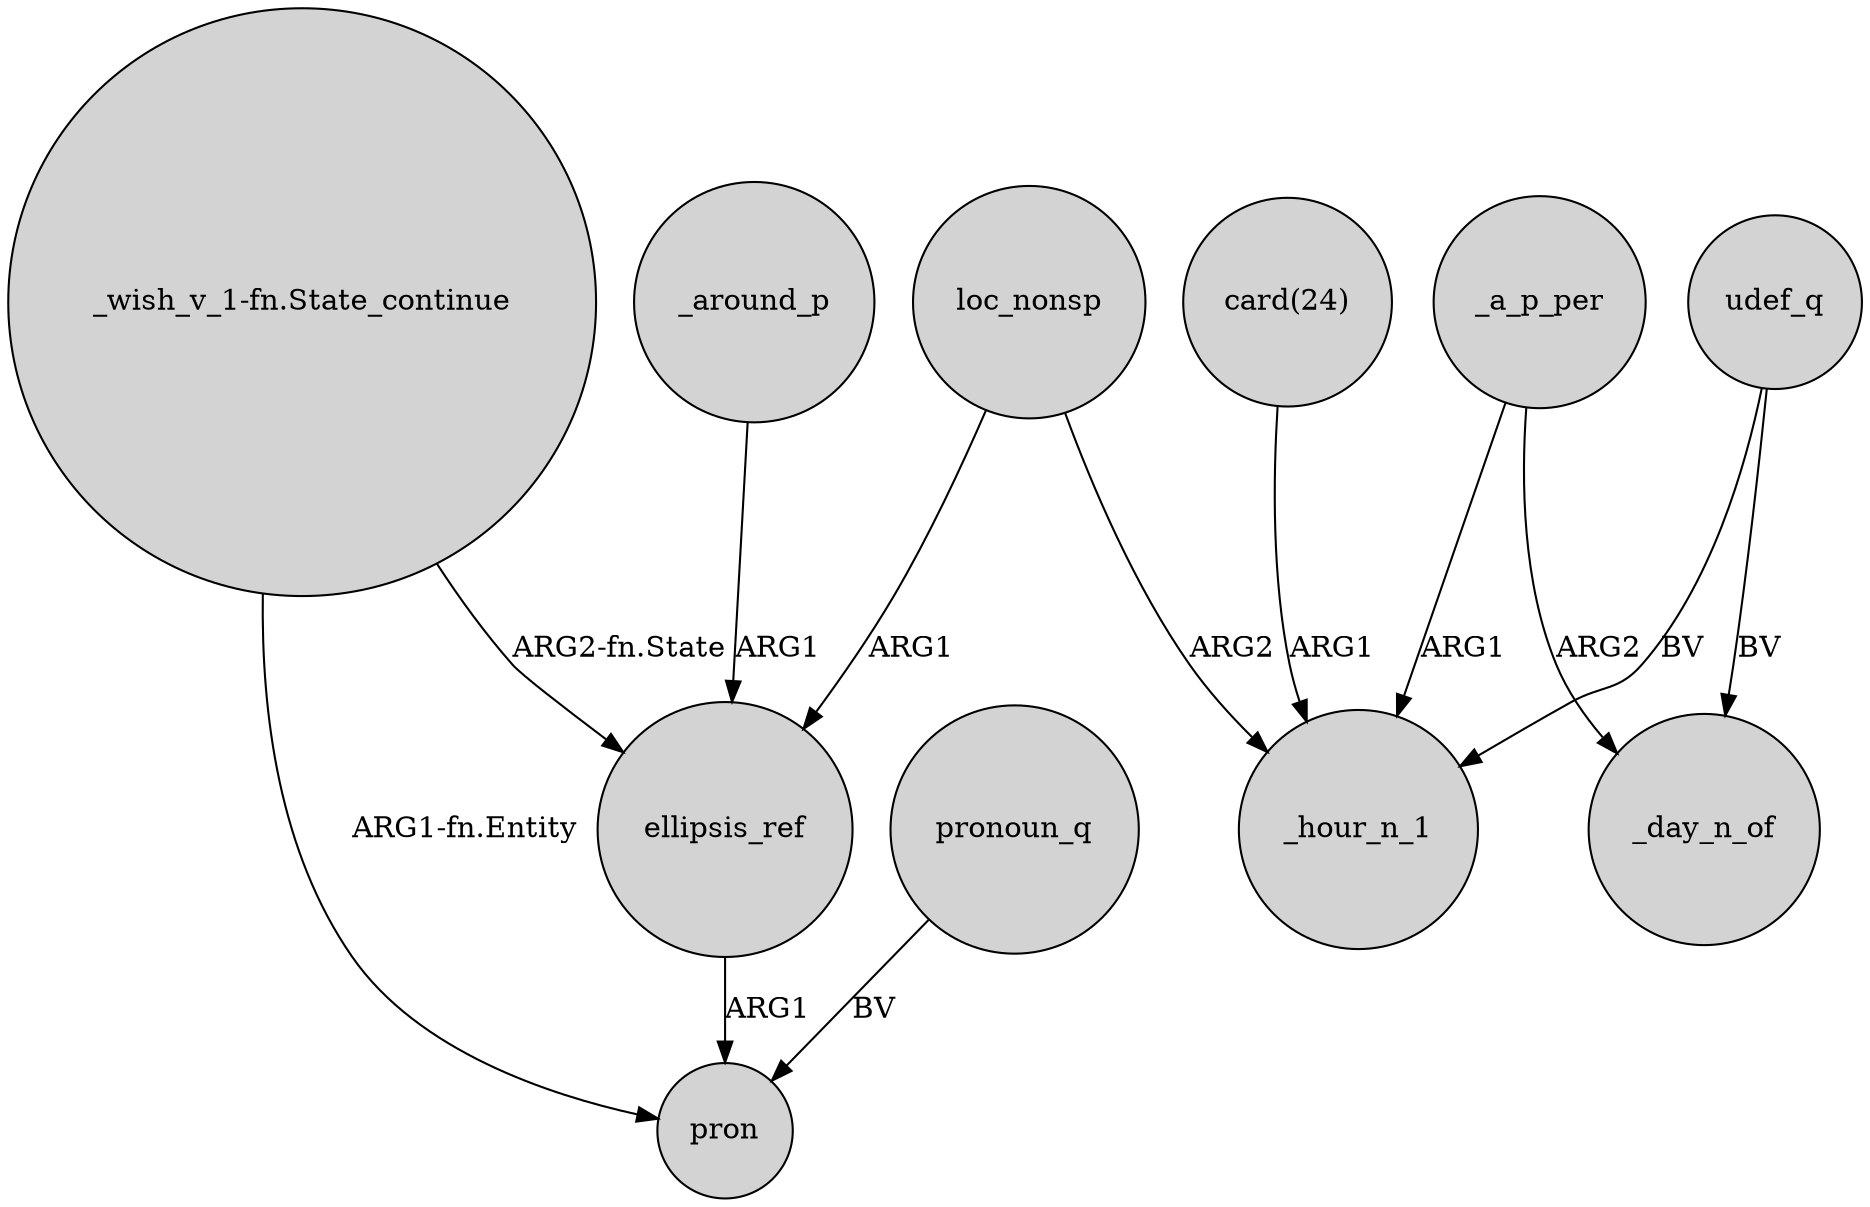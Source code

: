 digraph {
	node [shape=circle style=filled]
	"_wish_v_1-fn.State_continue" -> ellipsis_ref [label="ARG2-fn.State"]
	"card(24)" -> _hour_n_1 [label=ARG1]
	_a_p_per -> _day_n_of [label=ARG2]
	_a_p_per -> _hour_n_1 [label=ARG1]
	"_wish_v_1-fn.State_continue" -> pron [label="ARG1-fn.Entity"]
	loc_nonsp -> ellipsis_ref [label=ARG1]
	ellipsis_ref -> pron [label=ARG1]
	pronoun_q -> pron [label=BV]
	udef_q -> _day_n_of [label=BV]
	_around_p -> ellipsis_ref [label=ARG1]
	udef_q -> _hour_n_1 [label=BV]
	loc_nonsp -> _hour_n_1 [label=ARG2]
}
